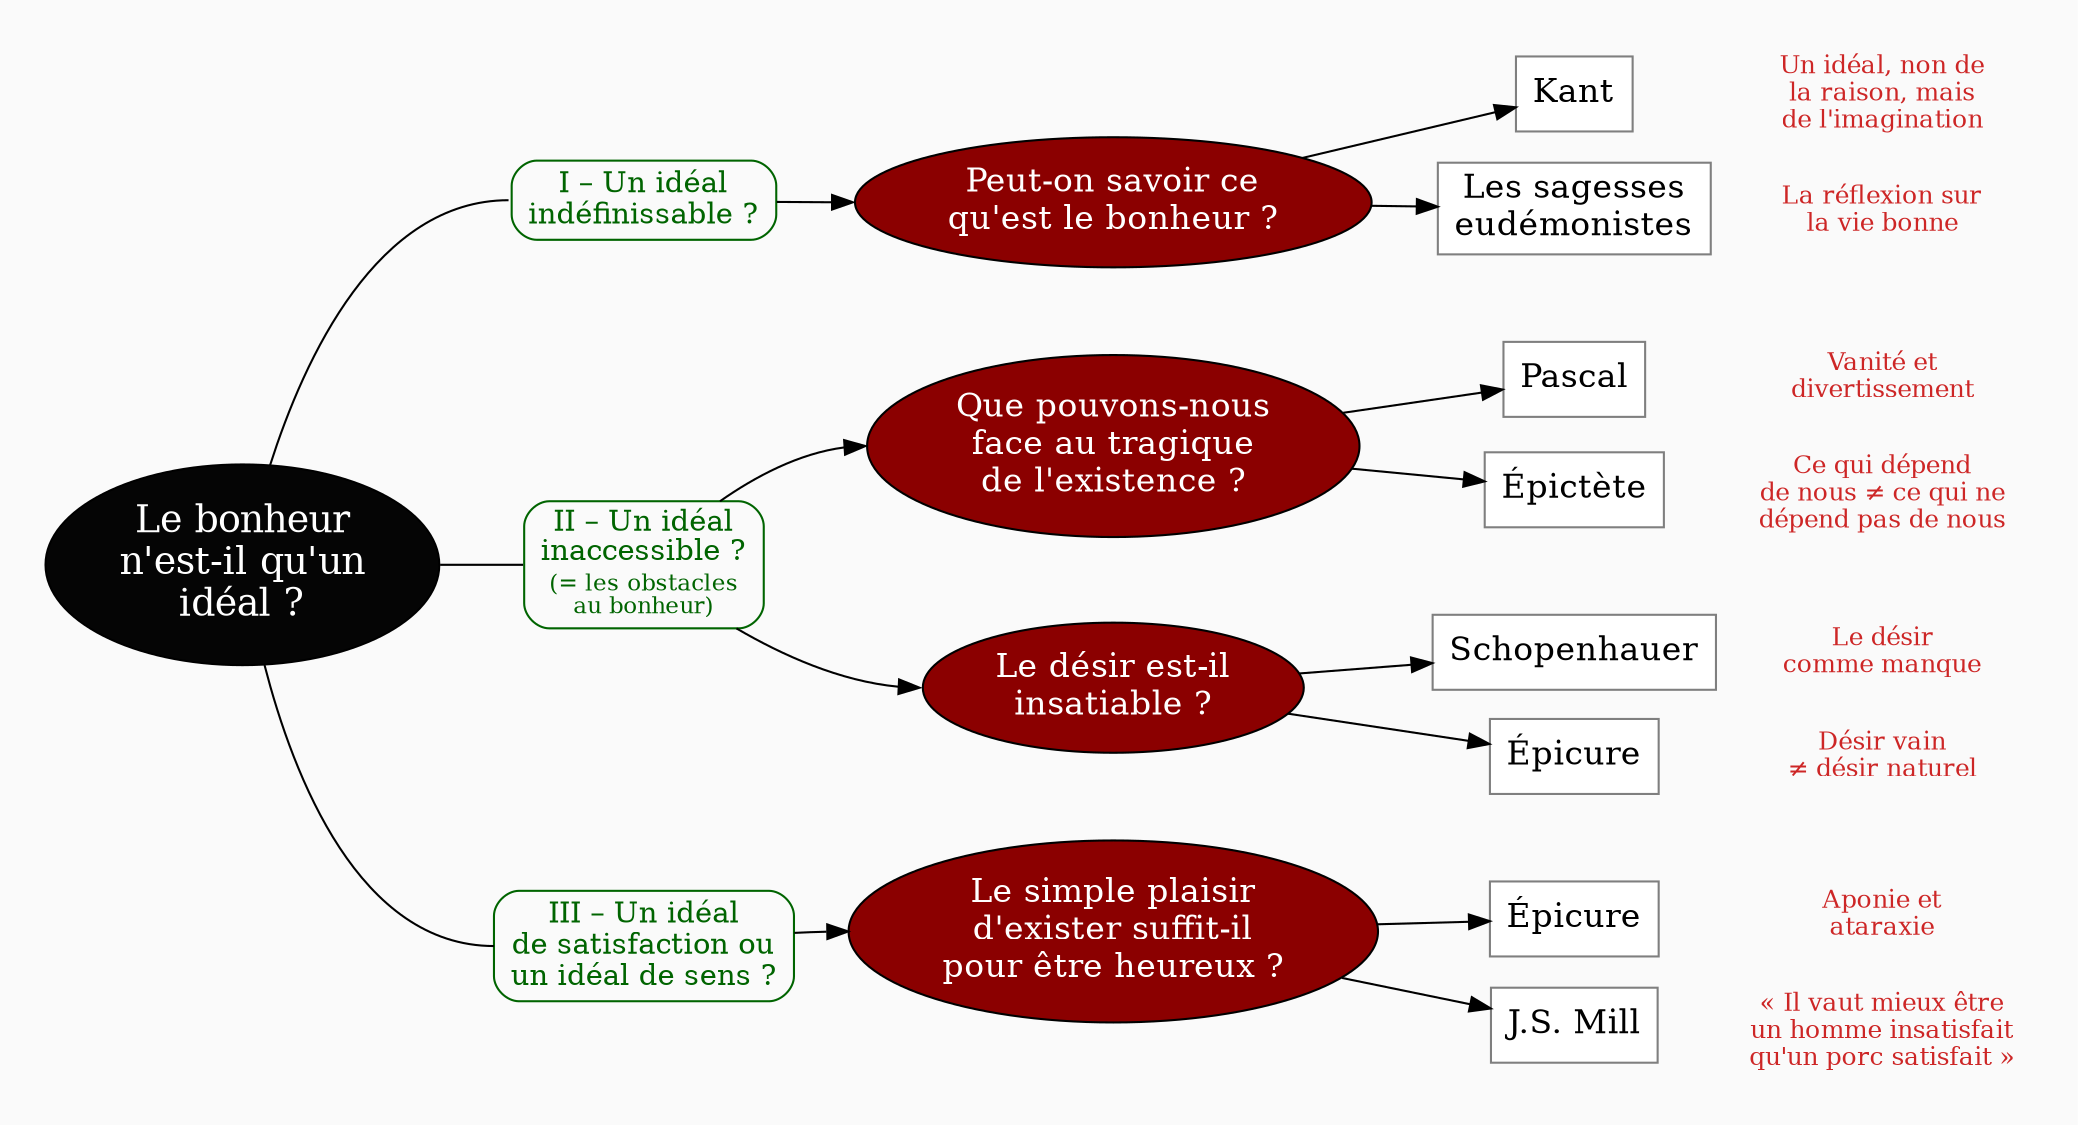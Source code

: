 digraph G {
// Template : diagram
// Usage : 
rankdir=LR
splines=true
//splines=curved
bgcolor=grey98
pad=0.3
style=filled
edge[minlen=3]
node[style=filled, fontcolor=white]
ranksep=0.1
nodesep=0.2

// NIVEAU 1
node[fillcolor=grey2, fontsize=18]
a1[label="Le bonheur
n'est-il qu'un
idéal ?"]

// NIVEAU 2
node[fontsize=14, shape=rect, fillcolor=grey98, fontcolor=darkgreen, color=darkgreen, style="filled, rounded"]
a1->p1[headport=w, arrowhead=none]
a1->p2[headport=w, arrowhead=none]
a1->p3[headport=w, arrowhead=none]

p1[label="I – Un idéal
indéfinissable ?"]
p2[label=<II – Un idéal<br/>
inaccessible ?<br/>
<font point-size="3"><br/></font>
<font point-size="11">(= les obstacles<br/>
au bonheur)</font>>]
p3[label="III – Un idéal
de satisfaction ou
un idéal de sens ?"]

{rank=same;p1->p2->p3[style=invis, minlen=9]}

node[fontcolor=black, fontsize=16]
// NIVEAU 3 (sans intermédiaire)
node [shape=box, fillcolor=white, color=grey50]
// c1[label=""]



// INTERMÉDIAIRE AVANT NIVEAU 3
node[fillcolor=red4, shape=oval, fontcolor=white, color=black, style="filled"]
// [arrowhead=none]
// bc1[label=""]
p1->b1[headport=w]
p2->b2[headport=w]
p2->b3[headport=w]
p3->b4[headport=w]
b1[label="Peut-on savoir ce
qu'est le bonheur ?"]    
b2[label="Que pouvons-nous
face au tragique
de l'existence ?"]
b3[label="Le désir est-il
insatiable ?"]
b4[label="Le simple plaisir
d'exister suffit-il
pour être heureux ?"]




{rank=same;b1->b2->b3->b4[style=invis, minlen=3]}

// NIVEAU 3 (avec intermédiaire)
node[fillcolor=white, shape=box, color=grey50, fontcolor=black]
// c1[label=""]
b1->{c1,c2}
c1[label="Kant"]
c2[label="Les sagesses
eudémonistes"]

b2->{c3,c4}
c3[label="Pascal"]
c4[label="Épictète"]

b3->{c5,c6}
c5[label="Schopenhauer"]
c6[label="Épicure"]

b4->{c7,c8}
c7[label="Épicure"]
c8[label="J.S. Mill"]


{rank=same;c2->c3[style=invis, minlen=3]}
{rank=same;c4->c5[style=invis, minlen=3]}
{rank=same;c6->c7[style=invis, minlen=3]}

// NIVEAU 4
node[style="filled,rounded", fillcolor=white, shape=box, color=grey50]
// d1[label=""]


// ÉTIQUETTES EN ROUGE
node[shape=plaintext, fontcolor=firebrick3, fillcolor=grey98, fontsize=12]
// e1[label=< <B>= Titre</B><BR /><BR />Contenu<BR /> >]
// e1[label=""]
// ->e1[minlen=1, style=invis]

e1[label="Un idéal, non de
la raison, mais
de l'imagination"]
e2[label="La réflexion sur
la vie bonne"]
e3[label="Vanité et
divertissement"]
e4[label="Ce qui dépend
de nous ≠ ce qui ne
dépend pas de nous"]
e5[label="Le désir
comme manque"]
e6[label="Désir vain
≠ désir naturel"]
e7[label="Aponie et
ataraxie"]
e8[label="« Il vaut mieux être
un homme insatisfait
qu'un porc satisfait »"]

c1->e1[minlen=1, style=invis]
c2->e2[minlen=1, style=invis]
c3->e3[minlen=1, style=invis]
c4->e4[minlen=1, style=invis]
c5->e5[minlen=1, style=invis]
c6->e6[minlen=1, style=invis]
c7->e7[minlen=1, style=invis]
c8->e8[minlen=1, style=invis]


// REMARQUES EN BLEU
node[color=blue, shape=box, margin=0.07, fontcolor=black, fontsize=12, style="dashed", penwidth=0.6]
edge[color=blue, arrowhead="none", xlabel="", style="dashed", penwidth=0.6]
// r1[label=""]
// {rank=same;->r1}
// {rank=same;r1->[dir=back]}

}
